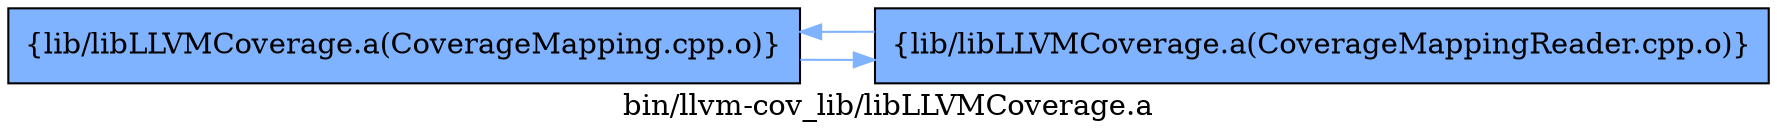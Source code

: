 digraph "bin/llvm-cov_lib/libLLVMCoverage.a" {
	label="bin/llvm-cov_lib/libLLVMCoverage.a";
	rankdir=LR;
	{ rank=same; Node0x562247c78e08;  }

	Node0x562247c78e08 [shape=record,shape=box,group=1,style=filled,fillcolor="0.600000 0.5 1",label="{lib/libLLVMCoverage.a(CoverageMapping.cpp.o)}"];
	Node0x562247c78e08 -> Node0x562247c705c8[color="0.600000 0.5 1"];
	Node0x562247c705c8 [shape=record,shape=box,group=1,style=filled,fillcolor="0.600000 0.5 1",label="{lib/libLLVMCoverage.a(CoverageMappingReader.cpp.o)}"];
	Node0x562247c705c8 -> Node0x562247c78e08[color="0.600000 0.5 1"];
}
